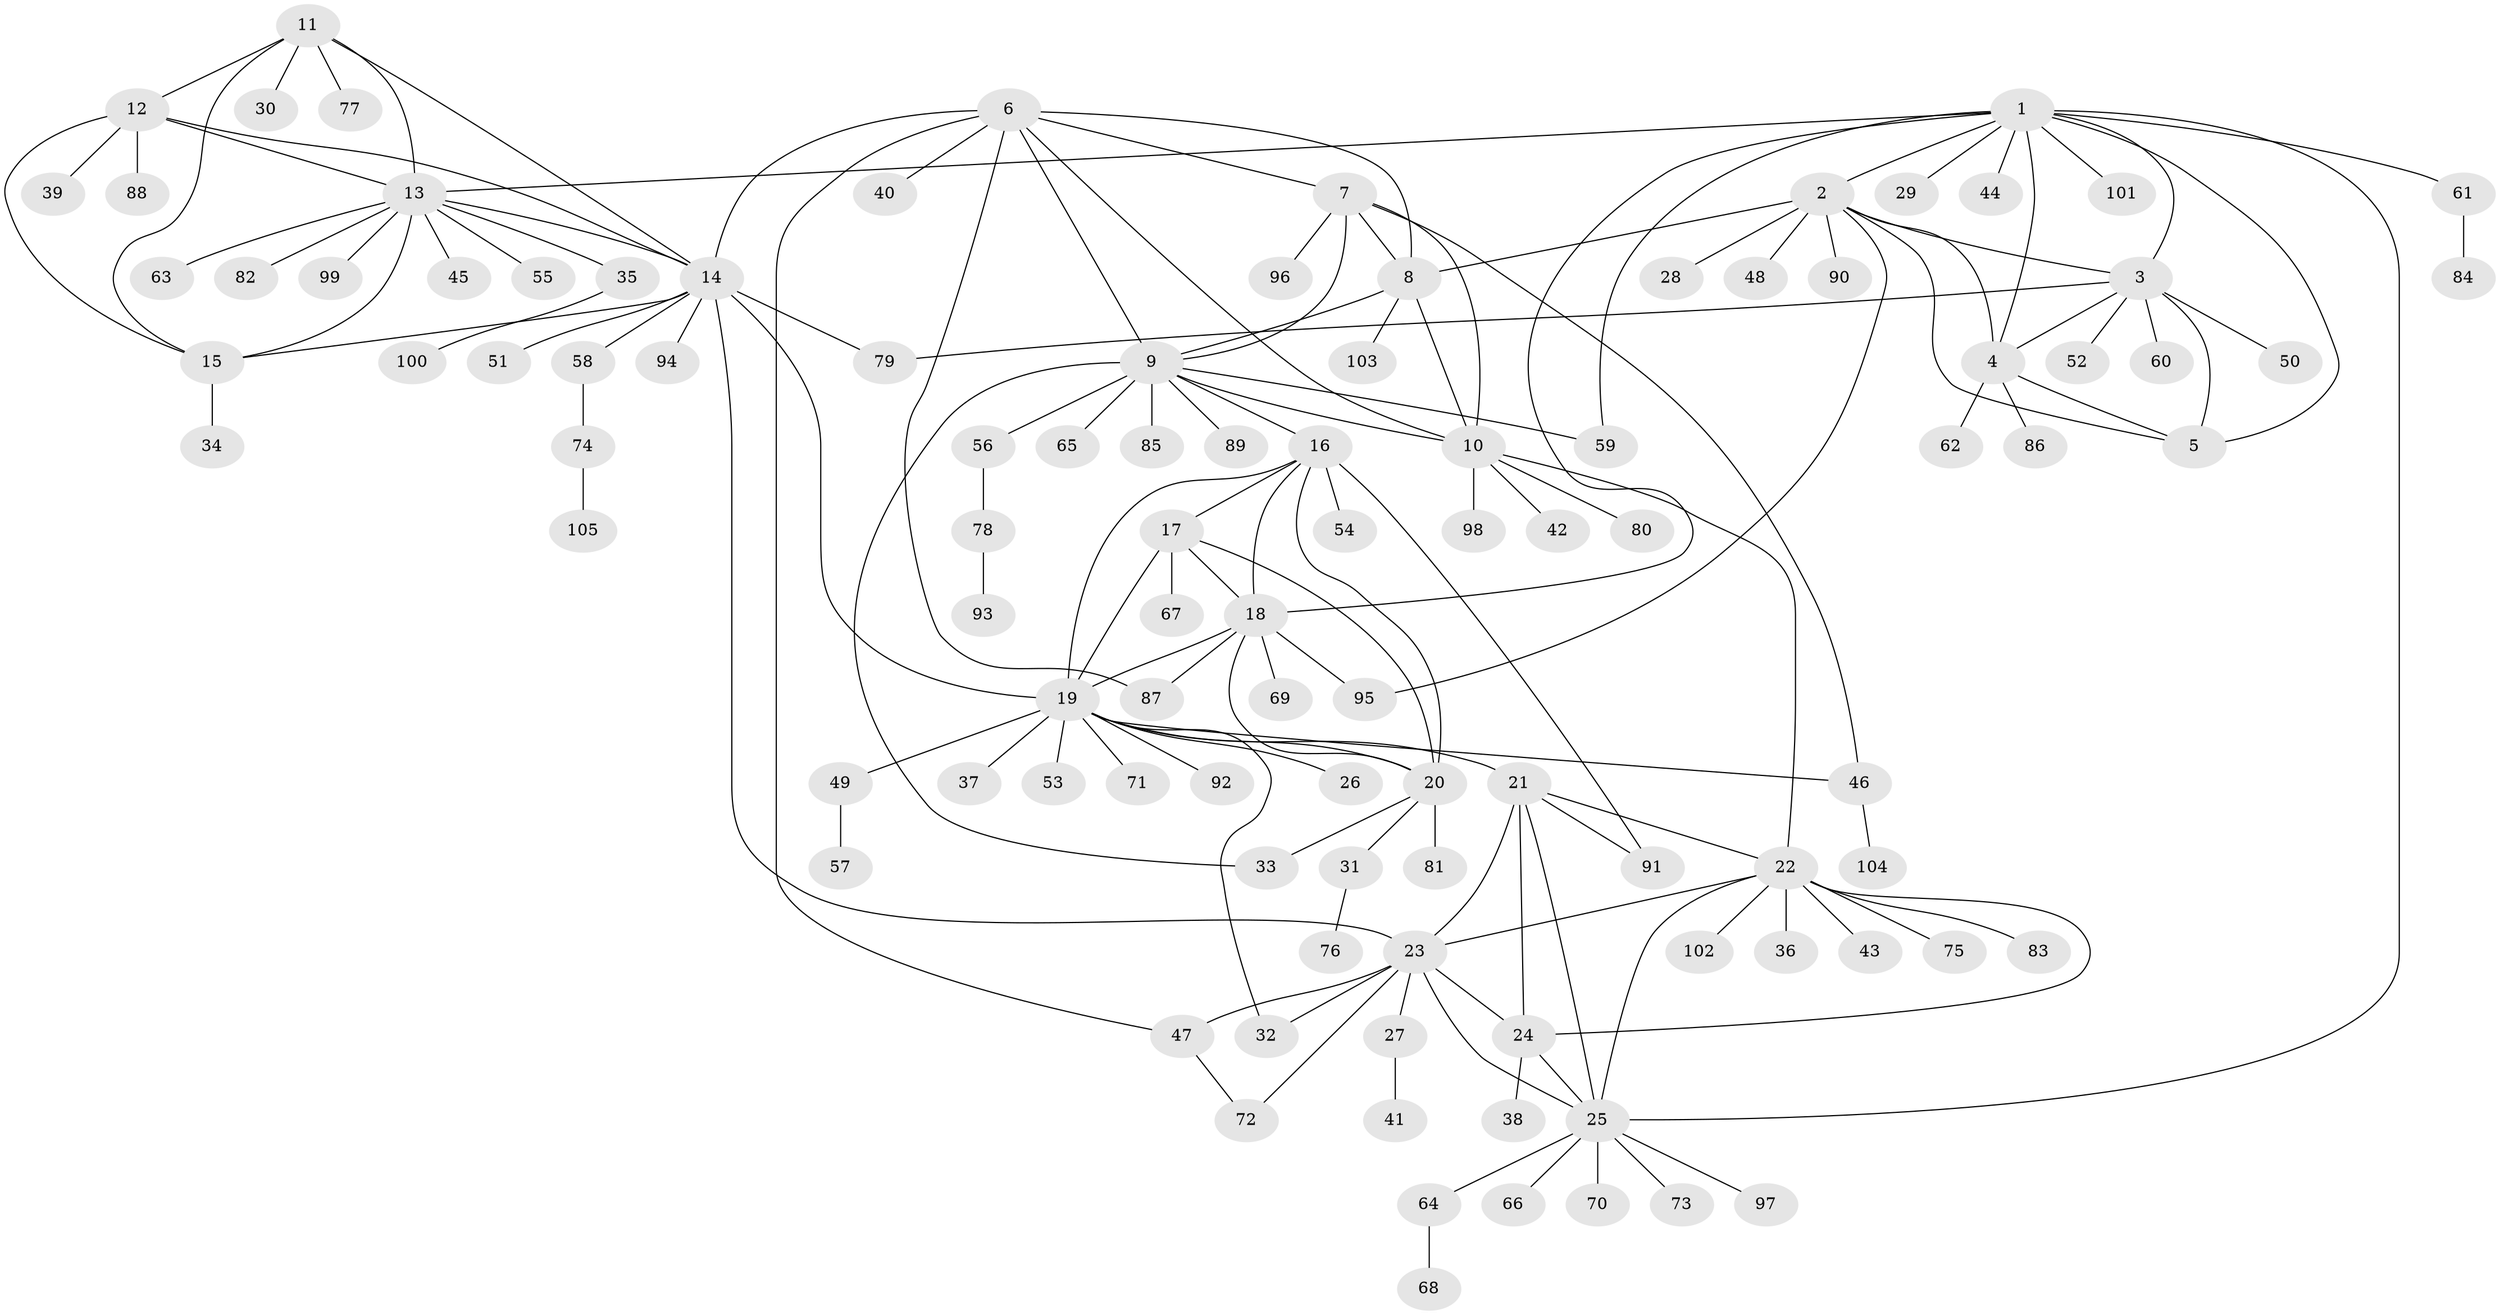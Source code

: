 // coarse degree distribution, {11: 0.01282051282051282, 8: 0.02564102564102564, 6: 0.02564102564102564, 4: 0.038461538461538464, 7: 0.02564102564102564, 5: 0.0641025641025641, 10: 0.05128205128205128, 3: 0.01282051282051282, 14: 0.01282051282051282, 13: 0.01282051282051282, 1: 0.5897435897435898, 2: 0.1282051282051282}
// Generated by graph-tools (version 1.1) at 2025/24/03/03/25 07:24:12]
// undirected, 105 vertices, 150 edges
graph export_dot {
graph [start="1"]
  node [color=gray90,style=filled];
  1;
  2;
  3;
  4;
  5;
  6;
  7;
  8;
  9;
  10;
  11;
  12;
  13;
  14;
  15;
  16;
  17;
  18;
  19;
  20;
  21;
  22;
  23;
  24;
  25;
  26;
  27;
  28;
  29;
  30;
  31;
  32;
  33;
  34;
  35;
  36;
  37;
  38;
  39;
  40;
  41;
  42;
  43;
  44;
  45;
  46;
  47;
  48;
  49;
  50;
  51;
  52;
  53;
  54;
  55;
  56;
  57;
  58;
  59;
  60;
  61;
  62;
  63;
  64;
  65;
  66;
  67;
  68;
  69;
  70;
  71;
  72;
  73;
  74;
  75;
  76;
  77;
  78;
  79;
  80;
  81;
  82;
  83;
  84;
  85;
  86;
  87;
  88;
  89;
  90;
  91;
  92;
  93;
  94;
  95;
  96;
  97;
  98;
  99;
  100;
  101;
  102;
  103;
  104;
  105;
  1 -- 2;
  1 -- 3;
  1 -- 4;
  1 -- 5;
  1 -- 13;
  1 -- 18;
  1 -- 25;
  1 -- 29;
  1 -- 44;
  1 -- 59;
  1 -- 61;
  1 -- 101;
  2 -- 3;
  2 -- 4;
  2 -- 5;
  2 -- 8;
  2 -- 28;
  2 -- 48;
  2 -- 90;
  2 -- 95;
  3 -- 4;
  3 -- 5;
  3 -- 50;
  3 -- 52;
  3 -- 60;
  3 -- 79;
  4 -- 5;
  4 -- 62;
  4 -- 86;
  6 -- 7;
  6 -- 8;
  6 -- 9;
  6 -- 10;
  6 -- 14;
  6 -- 40;
  6 -- 47;
  6 -- 87;
  7 -- 8;
  7 -- 9;
  7 -- 10;
  7 -- 46;
  7 -- 96;
  8 -- 9;
  8 -- 10;
  8 -- 103;
  9 -- 10;
  9 -- 16;
  9 -- 33;
  9 -- 56;
  9 -- 59;
  9 -- 65;
  9 -- 85;
  9 -- 89;
  10 -- 22;
  10 -- 42;
  10 -- 80;
  10 -- 98;
  11 -- 12;
  11 -- 13;
  11 -- 14;
  11 -- 15;
  11 -- 30;
  11 -- 77;
  12 -- 13;
  12 -- 14;
  12 -- 15;
  12 -- 39;
  12 -- 88;
  13 -- 14;
  13 -- 15;
  13 -- 35;
  13 -- 45;
  13 -- 55;
  13 -- 63;
  13 -- 82;
  13 -- 99;
  14 -- 15;
  14 -- 19;
  14 -- 23;
  14 -- 51;
  14 -- 58;
  14 -- 79;
  14 -- 94;
  15 -- 34;
  16 -- 17;
  16 -- 18;
  16 -- 19;
  16 -- 20;
  16 -- 54;
  16 -- 91;
  17 -- 18;
  17 -- 19;
  17 -- 20;
  17 -- 67;
  18 -- 19;
  18 -- 20;
  18 -- 69;
  18 -- 87;
  18 -- 95;
  19 -- 20;
  19 -- 21;
  19 -- 26;
  19 -- 32;
  19 -- 37;
  19 -- 46;
  19 -- 49;
  19 -- 53;
  19 -- 71;
  19 -- 92;
  20 -- 31;
  20 -- 33;
  20 -- 81;
  21 -- 22;
  21 -- 23;
  21 -- 24;
  21 -- 25;
  21 -- 91;
  22 -- 23;
  22 -- 24;
  22 -- 25;
  22 -- 36;
  22 -- 43;
  22 -- 75;
  22 -- 83;
  22 -- 102;
  23 -- 24;
  23 -- 25;
  23 -- 27;
  23 -- 32;
  23 -- 47;
  23 -- 72;
  24 -- 25;
  24 -- 38;
  25 -- 64;
  25 -- 66;
  25 -- 70;
  25 -- 73;
  25 -- 97;
  27 -- 41;
  31 -- 76;
  35 -- 100;
  46 -- 104;
  47 -- 72;
  49 -- 57;
  56 -- 78;
  58 -- 74;
  61 -- 84;
  64 -- 68;
  74 -- 105;
  78 -- 93;
}
